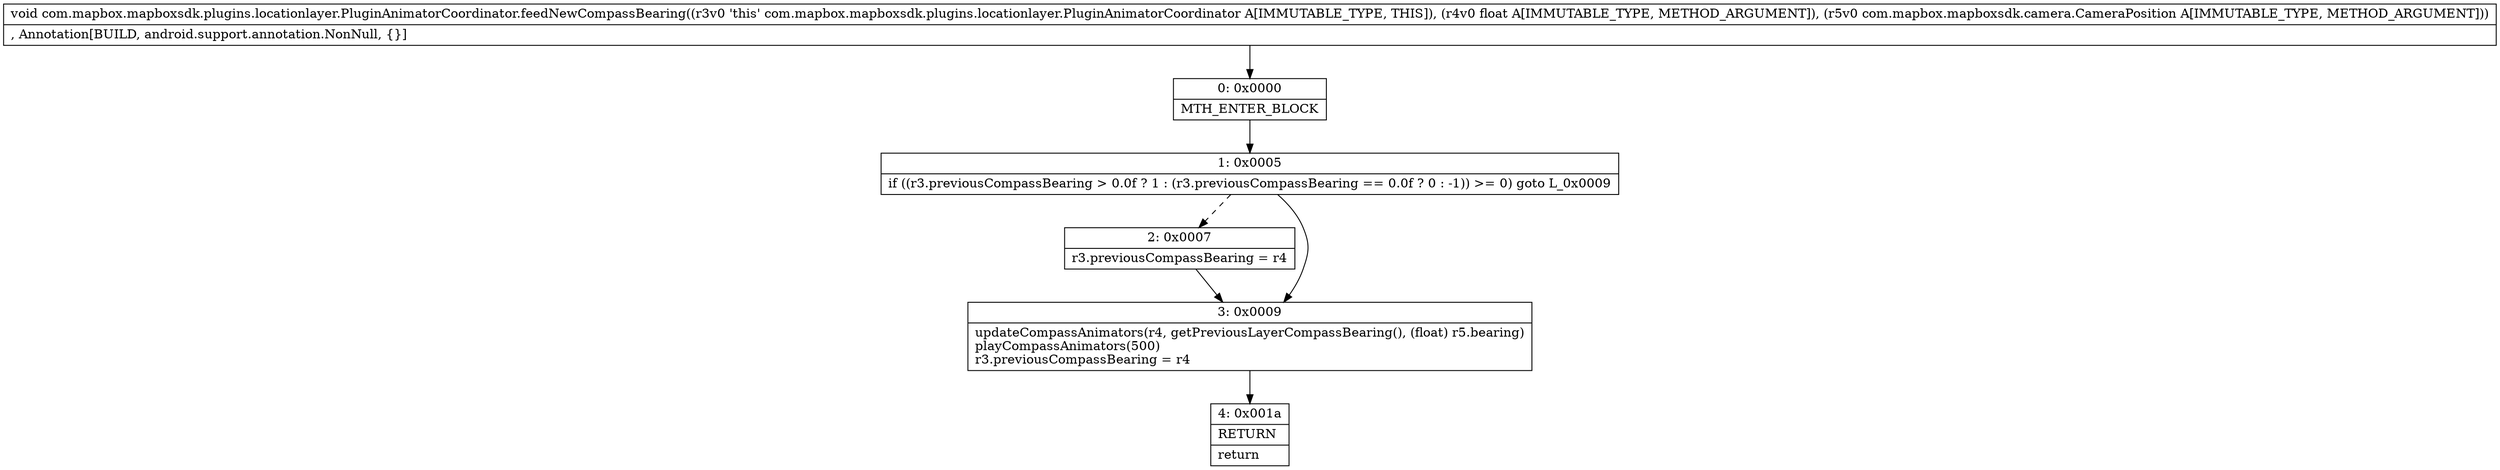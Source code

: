 digraph "CFG forcom.mapbox.mapboxsdk.plugins.locationlayer.PluginAnimatorCoordinator.feedNewCompassBearing(FLcom\/mapbox\/mapboxsdk\/camera\/CameraPosition;)V" {
Node_0 [shape=record,label="{0\:\ 0x0000|MTH_ENTER_BLOCK\l}"];
Node_1 [shape=record,label="{1\:\ 0x0005|if ((r3.previousCompassBearing \> 0.0f ? 1 : (r3.previousCompassBearing == 0.0f ? 0 : \-1)) \>= 0) goto L_0x0009\l}"];
Node_2 [shape=record,label="{2\:\ 0x0007|r3.previousCompassBearing = r4\l}"];
Node_3 [shape=record,label="{3\:\ 0x0009|updateCompassAnimators(r4, getPreviousLayerCompassBearing(), (float) r5.bearing)\lplayCompassAnimators(500)\lr3.previousCompassBearing = r4\l}"];
Node_4 [shape=record,label="{4\:\ 0x001a|RETURN\l|return\l}"];
MethodNode[shape=record,label="{void com.mapbox.mapboxsdk.plugins.locationlayer.PluginAnimatorCoordinator.feedNewCompassBearing((r3v0 'this' com.mapbox.mapboxsdk.plugins.locationlayer.PluginAnimatorCoordinator A[IMMUTABLE_TYPE, THIS]), (r4v0 float A[IMMUTABLE_TYPE, METHOD_ARGUMENT]), (r5v0 com.mapbox.mapboxsdk.camera.CameraPosition A[IMMUTABLE_TYPE, METHOD_ARGUMENT]))  | , Annotation[BUILD, android.support.annotation.NonNull, \{\}]\l}"];
MethodNode -> Node_0;
Node_0 -> Node_1;
Node_1 -> Node_2[style=dashed];
Node_1 -> Node_3;
Node_2 -> Node_3;
Node_3 -> Node_4;
}

